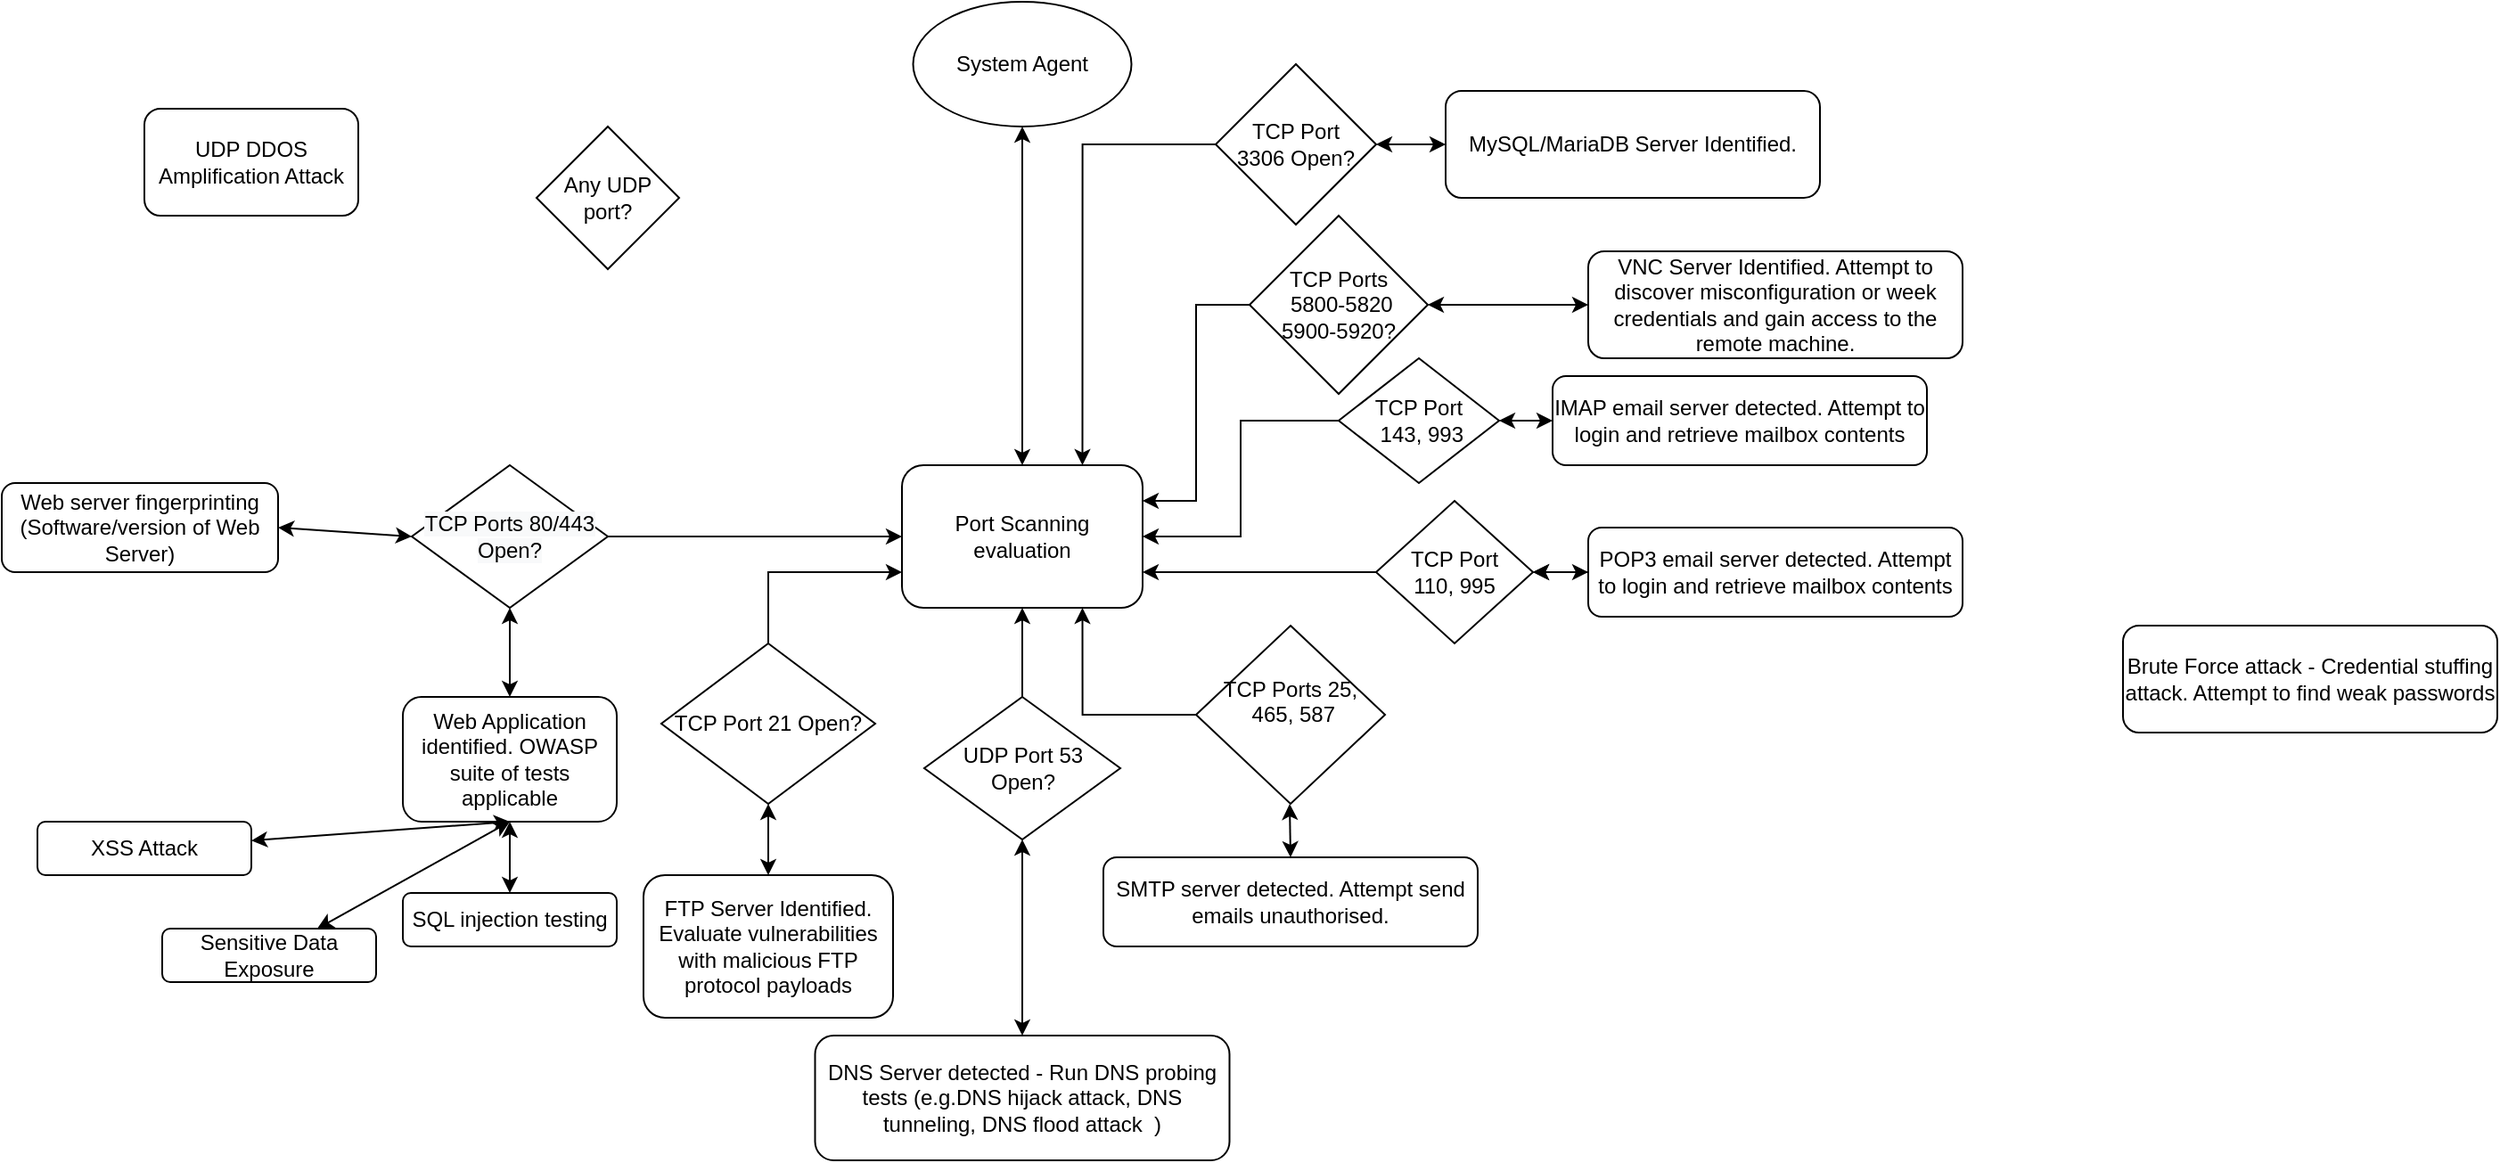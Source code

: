 <mxfile version="13.10.1" type="github">
  <diagram id="DchAP9sOTFPFpCIIkn_s" name="Page-1">
    <mxGraphModel dx="2061" dy="1606" grid="1" gridSize="10" guides="1" tooltips="1" connect="1" arrows="1" fold="1" page="1" pageScale="1" pageWidth="827" pageHeight="1169" math="0" shadow="0">
      <root>
        <mxCell id="0" />
        <mxCell id="1" parent="0" />
        <mxCell id="s764aHb25zaueQciMdZv-1" value="System Agent" style="ellipse;whiteSpace=wrap;html=1;" parent="1" vertex="1">
          <mxGeometry x="221.25" y="-190" width="122.5" height="70" as="geometry" />
        </mxCell>
        <mxCell id="s764aHb25zaueQciMdZv-3" value="Port Scanning evaluation" style="rounded=1;whiteSpace=wrap;html=1;" parent="1" vertex="1">
          <mxGeometry x="215" y="70" width="135" height="80" as="geometry" />
        </mxCell>
        <mxCell id="s764aHb25zaueQciMdZv-4" value="" style="endArrow=classic;startArrow=classic;html=1;entryX=0.5;entryY=1;entryDx=0;entryDy=0;exitX=0.5;exitY=0;exitDx=0;exitDy=0;" parent="1" source="s764aHb25zaueQciMdZv-3" target="s764aHb25zaueQciMdZv-1" edge="1">
          <mxGeometry width="50" height="50" relative="1" as="geometry">
            <mxPoint x="380" y="220" as="sourcePoint" />
            <mxPoint x="430" y="170" as="targetPoint" />
          </mxGeometry>
        </mxCell>
        <mxCell id="s764aHb25zaueQciMdZv-7" value="Web Application identified. OWASP suite of tests applicable" style="rounded=1;whiteSpace=wrap;html=1;" parent="1" vertex="1">
          <mxGeometry x="-65" y="200" width="120" height="70" as="geometry" />
        </mxCell>
        <mxCell id="s764aHb25zaueQciMdZv-8" value="" style="endArrow=classic;startArrow=classic;html=1;exitX=0.5;exitY=0;exitDx=0;exitDy=0;entryX=0.5;entryY=1;entryDx=0;entryDy=0;" parent="1" source="s764aHb25zaueQciMdZv-7" target="s764aHb25zaueQciMdZv-23" edge="1">
          <mxGeometry width="50" height="50" relative="1" as="geometry">
            <mxPoint x="190" y="250" as="sourcePoint" />
            <mxPoint x="100" y="280" as="targetPoint" />
          </mxGeometry>
        </mxCell>
        <mxCell id="s764aHb25zaueQciMdZv-9" value="SQL injection testing" style="rounded=1;whiteSpace=wrap;html=1;" parent="1" vertex="1">
          <mxGeometry x="-65" y="310" width="120" height="30" as="geometry" />
        </mxCell>
        <mxCell id="s764aHb25zaueQciMdZv-10" value="XSS Attack" style="rounded=1;whiteSpace=wrap;html=1;" parent="1" vertex="1">
          <mxGeometry x="-270" y="270" width="120" height="30" as="geometry" />
        </mxCell>
        <mxCell id="s764aHb25zaueQciMdZv-11" value="Sensitive Data Exposure" style="rounded=1;whiteSpace=wrap;html=1;" parent="1" vertex="1">
          <mxGeometry x="-200" y="330" width="120" height="30" as="geometry" />
        </mxCell>
        <mxCell id="s764aHb25zaueQciMdZv-13" value="" style="endArrow=classic;startArrow=classic;html=1;entryX=0.5;entryY=1;entryDx=0;entryDy=0;" parent="1" source="s764aHb25zaueQciMdZv-10" target="s764aHb25zaueQciMdZv-7" edge="1">
          <mxGeometry width="50" height="50" relative="1" as="geometry">
            <mxPoint x="360" y="420" as="sourcePoint" />
            <mxPoint x="360" y="390" as="targetPoint" />
          </mxGeometry>
        </mxCell>
        <mxCell id="s764aHb25zaueQciMdZv-15" value="" style="endArrow=classic;startArrow=classic;html=1;entryX=0.5;entryY=1;entryDx=0;entryDy=0;" parent="1" source="s764aHb25zaueQciMdZv-11" target="s764aHb25zaueQciMdZv-7" edge="1">
          <mxGeometry width="50" height="50" relative="1" as="geometry">
            <mxPoint x="183.333" y="420" as="sourcePoint" />
            <mxPoint x="190" y="390" as="targetPoint" />
          </mxGeometry>
        </mxCell>
        <mxCell id="s764aHb25zaueQciMdZv-16" value="" style="endArrow=classic;startArrow=classic;html=1;entryX=0.5;entryY=0;entryDx=0;entryDy=0;exitX=0.5;exitY=1;exitDx=0;exitDy=0;" parent="1" source="s764aHb25zaueQciMdZv-7" target="s764aHb25zaueQciMdZv-9" edge="1">
          <mxGeometry width="50" height="50" relative="1" as="geometry">
            <mxPoint x="264.118" y="460" as="sourcePoint" />
            <mxPoint x="190" y="390" as="targetPoint" />
          </mxGeometry>
        </mxCell>
        <mxCell id="s764aHb25zaueQciMdZv-17" value="Web server fingerprinting (Software/version of Web Server)" style="rounded=1;whiteSpace=wrap;html=1;" parent="1" vertex="1">
          <mxGeometry x="-290" y="80" width="155" height="50" as="geometry" />
        </mxCell>
        <mxCell id="s764aHb25zaueQciMdZv-18" value="" style="endArrow=classic;startArrow=classic;html=1;exitX=1;exitY=0.5;exitDx=0;exitDy=0;entryX=0;entryY=0.5;entryDx=0;entryDy=0;" parent="1" source="s764aHb25zaueQciMdZv-17" target="s764aHb25zaueQciMdZv-23" edge="1">
          <mxGeometry width="50" height="50" relative="1" as="geometry">
            <mxPoint x="190" y="320" as="sourcePoint" />
            <mxPoint x="100" y="280" as="targetPoint" />
          </mxGeometry>
        </mxCell>
        <mxCell id="s764aHb25zaueQciMdZv-20" value="FTP Server Identified. Evaluate vulnerabilities with malicious FTP protocol payloads" style="rounded=1;whiteSpace=wrap;html=1;" parent="1" vertex="1">
          <mxGeometry x="70" y="300" width="140" height="80" as="geometry" />
        </mxCell>
        <mxCell id="s764aHb25zaueQciMdZv-22" value="" style="endArrow=classic;startArrow=classic;html=1;entryX=0.5;entryY=1;entryDx=0;entryDy=0;exitX=0.5;exitY=0;exitDx=0;exitDy=0;" parent="1" source="s764aHb25zaueQciMdZv-20" target="s764aHb25zaueQciMdZv-26" edge="1">
          <mxGeometry width="50" height="50" relative="1" as="geometry">
            <mxPoint x="320" y="250" as="sourcePoint" />
            <mxPoint x="310" y="250" as="targetPoint" />
          </mxGeometry>
        </mxCell>
        <mxCell id="AUVioqDt2yypRba_NBfS-2" style="edgeStyle=orthogonalEdgeStyle;rounded=0;orthogonalLoop=1;jettySize=auto;html=1;exitX=1;exitY=0.5;exitDx=0;exitDy=0;entryX=0;entryY=0.5;entryDx=0;entryDy=0;" edge="1" parent="1" source="s764aHb25zaueQciMdZv-23" target="s764aHb25zaueQciMdZv-3">
          <mxGeometry relative="1" as="geometry" />
        </mxCell>
        <mxCell id="s764aHb25zaueQciMdZv-23" value="&lt;span style=&quot;color: rgb(0 , 0 , 0) ; font-family: &amp;#34;helvetica&amp;#34; ; font-size: 12px ; font-style: normal ; font-weight: 400 ; letter-spacing: normal ; text-align: center ; text-indent: 0px ; text-transform: none ; word-spacing: 0px ; background-color: rgb(248 , 249 , 250) ; display: inline ; float: none&quot;&gt;TCP Ports 80/443 Open?&lt;/span&gt;" style="rhombus;whiteSpace=wrap;html=1;" parent="1" vertex="1">
          <mxGeometry x="-60" y="70" width="110" height="80" as="geometry" />
        </mxCell>
        <mxCell id="AUVioqDt2yypRba_NBfS-3" style="edgeStyle=orthogonalEdgeStyle;rounded=0;orthogonalLoop=1;jettySize=auto;html=1;exitX=0.5;exitY=0;exitDx=0;exitDy=0;entryX=0;entryY=0.75;entryDx=0;entryDy=0;" edge="1" parent="1" source="s764aHb25zaueQciMdZv-26" target="s764aHb25zaueQciMdZv-3">
          <mxGeometry relative="1" as="geometry" />
        </mxCell>
        <mxCell id="s764aHb25zaueQciMdZv-26" value="&lt;font face=&quot;helvetica&quot;&gt;TCP Port 21 Open?&lt;/font&gt;" style="rhombus;whiteSpace=wrap;html=1;" parent="1" vertex="1">
          <mxGeometry x="80" y="170" width="120" height="90" as="geometry" />
        </mxCell>
        <mxCell id="AUVioqDt2yypRba_NBfS-5" style="edgeStyle=orthogonalEdgeStyle;rounded=0;orthogonalLoop=1;jettySize=auto;html=1;exitX=0.5;exitY=0;exitDx=0;exitDy=0;entryX=0.5;entryY=1;entryDx=0;entryDy=0;" edge="1" parent="1" source="s764aHb25zaueQciMdZv-29" target="s764aHb25zaueQciMdZv-3">
          <mxGeometry relative="1" as="geometry" />
        </mxCell>
        <mxCell id="s764aHb25zaueQciMdZv-29" value="&lt;font face=&quot;helvetica&quot;&gt;UDP Port 53 &lt;br&gt;Open?&lt;/font&gt;" style="rhombus;whiteSpace=wrap;html=1;" parent="1" vertex="1">
          <mxGeometry x="227.5" y="200" width="110" height="80" as="geometry" />
        </mxCell>
        <mxCell id="s764aHb25zaueQciMdZv-30" value="DNS Server detected - Run DNS probing tests (e.g.DNS hijack attack,&amp;nbsp;DNS tunneling,&amp;nbsp;DNS flood attack &amp;nbsp;)" style="rounded=1;whiteSpace=wrap;html=1;" parent="1" vertex="1">
          <mxGeometry x="166.25" y="390" width="232.5" height="70" as="geometry" />
        </mxCell>
        <mxCell id="AUVioqDt2yypRba_NBfS-7" style="edgeStyle=orthogonalEdgeStyle;rounded=0;orthogonalLoop=1;jettySize=auto;html=1;exitX=0;exitY=0.5;exitDx=0;exitDy=0;entryX=0.75;entryY=1;entryDx=0;entryDy=0;" edge="1" parent="1" source="s764aHb25zaueQciMdZv-31" target="s764aHb25zaueQciMdZv-3">
          <mxGeometry relative="1" as="geometry" />
        </mxCell>
        <mxCell id="s764aHb25zaueQciMdZv-31" value="&lt;font face=&quot;helvetica&quot;&gt;TCP Ports 25,&lt;br&gt;&amp;nbsp;465, 587&lt;br&gt;&amp;nbsp;&lt;/font&gt;&lt;span style=&quot;color: rgba(0 , 0 , 0 , 0) ; font-family: monospace ; font-size: 0px&quot;&gt;%3CmxGraphModel%3E%3Croot%3E%3CmxCell%20id%3D%220%22%2F%3E%3CmxCell%20id%3D%221%22%20parent%3D%220%22%2F%3E%3CmxCell%20id%3D%222%22%20value%3D%22%26lt%3Bfont%20face%3D%26quot%3Bhelvetica%26quot%3B%26gt%3BUDP%20Port%2053%20%26lt%3Bbr%26gt%3BOpen%3F%26lt%3B%2Ffont%26gt%3B%22%20style%3D%22rhombus%3BwhiteSpace%3Dwrap%3Bhtml%3D1%3B%22%20vertex%3D%221%22%20parent%3D%221%22%3E%3CmxGeometry%20x%3D%22380%22%20y%3D%22210%22%20width%3D%2280%22%20height%3D%2260%22%20as%3D%22geometry%22%2F%3E%3C%2FmxCell%3E%3C%2Froot%3E%3C%2FmxGraphModel%3E&lt;/span&gt;&lt;span style=&quot;color: rgba(0 , 0 , 0 , 0) ; font-family: monospace ; font-size: 0px&quot;&gt;%3CmxGraphModel%3E%3Croot%3E%3CmxCell%20id%3D%220%22%2F%3E%3CmxCell%20id%3D%221%22%20parent%3D%220%22%2F%3E%3CmxCell%20id%3D%222%22%20value%3D%22%26lt%3Bfont%20face%3D%26quot%3Bhelvetica%26quot%3B%26gt%3BUDP%20Port%2053%20%26lt%3Bbr%26gt%3BOpen%3F%26lt%3B%2Ffont%26gt%3B%22%20style%3D%22rhombus%3BwhiteSpace%3Dwrap%3Bhtml%3D1%3B%22%20vertex%3D%221%22%20parent%3D%221%22%3E%3CmxGeometry%20x%3D%22380%22%20y%3D%22210%22%20width%3D%2280%22%20height%3D%2260%22%20as%3D%22geometry%22%2F%3E%3C%2FmxCell%3E%3C%2Froot%3E%3C%2FmxGraphModel%3E&lt;/span&gt;" style="rhombus;whiteSpace=wrap;html=1;" parent="1" vertex="1">
          <mxGeometry x="380" y="160" width="106" height="100" as="geometry" />
        </mxCell>
        <mxCell id="s764aHb25zaueQciMdZv-32" value="SMTP server detected. Attempt send emails unauthorised." style="rounded=1;whiteSpace=wrap;html=1;" parent="1" vertex="1">
          <mxGeometry x="328" y="290" width="210" height="50" as="geometry" />
        </mxCell>
        <mxCell id="AUVioqDt2yypRba_NBfS-12" style="edgeStyle=orthogonalEdgeStyle;rounded=0;orthogonalLoop=1;jettySize=auto;html=1;exitX=0;exitY=0.5;exitDx=0;exitDy=0;entryX=1;entryY=0.75;entryDx=0;entryDy=0;" edge="1" parent="1" source="s764aHb25zaueQciMdZv-33" target="s764aHb25zaueQciMdZv-3">
          <mxGeometry relative="1" as="geometry" />
        </mxCell>
        <mxCell id="s764aHb25zaueQciMdZv-33" value="&lt;font face=&quot;helvetica&quot;&gt;TCP Port &lt;br&gt;110, 995&lt;/font&gt;" style="rhombus;whiteSpace=wrap;html=1;" parent="1" vertex="1">
          <mxGeometry x="481" y="90" width="88" height="80" as="geometry" />
        </mxCell>
        <mxCell id="AUVioqDt2yypRba_NBfS-18" value="" style="edgeStyle=orthogonalEdgeStyle;rounded=0;orthogonalLoop=1;jettySize=auto;html=1;" edge="1" parent="1" source="s764aHb25zaueQciMdZv-34" target="s764aHb25zaueQciMdZv-33">
          <mxGeometry relative="1" as="geometry" />
        </mxCell>
        <mxCell id="s764aHb25zaueQciMdZv-34" value="POP3 email server detected. Attempt to login and retrieve mailbox contents" style="rounded=1;whiteSpace=wrap;html=1;" parent="1" vertex="1">
          <mxGeometry x="600" y="105" width="210" height="50" as="geometry" />
        </mxCell>
        <mxCell id="AUVioqDt2yypRba_NBfS-15" style="edgeStyle=orthogonalEdgeStyle;rounded=0;orthogonalLoop=1;jettySize=auto;html=1;exitX=0;exitY=0.5;exitDx=0;exitDy=0;entryX=1;entryY=0.5;entryDx=0;entryDy=0;" edge="1" parent="1" source="s764aHb25zaueQciMdZv-35" target="s764aHb25zaueQciMdZv-3">
          <mxGeometry relative="1" as="geometry" />
        </mxCell>
        <mxCell id="s764aHb25zaueQciMdZv-35" value="&lt;font face=&quot;helvetica&quot;&gt;TCP Port&lt;br&gt;&amp;nbsp;143, 993&lt;/font&gt;" style="rhombus;whiteSpace=wrap;html=1;" parent="1" vertex="1">
          <mxGeometry x="460" y="10" width="90" height="70" as="geometry" />
        </mxCell>
        <mxCell id="s764aHb25zaueQciMdZv-36" value="IMAP email server detected. Attempt to login and retrieve mailbox contents" style="rounded=1;whiteSpace=wrap;html=1;" parent="1" vertex="1">
          <mxGeometry x="580" y="20" width="210" height="50" as="geometry" />
        </mxCell>
        <mxCell id="s764aHb25zaueQciMdZv-38" value="Any UDP port?" style="rhombus;whiteSpace=wrap;html=1;" parent="1" vertex="1">
          <mxGeometry x="10" y="-120" width="80" height="80" as="geometry" />
        </mxCell>
        <mxCell id="s764aHb25zaueQciMdZv-39" value="UDP DDOS Amplification Attack" style="rounded=1;whiteSpace=wrap;html=1;" parent="1" vertex="1">
          <mxGeometry x="-210" y="-130" width="120" height="60" as="geometry" />
        </mxCell>
        <mxCell id="AUVioqDt2yypRba_NBfS-19" style="edgeStyle=orthogonalEdgeStyle;rounded=0;orthogonalLoop=1;jettySize=auto;html=1;exitX=0;exitY=0.5;exitDx=0;exitDy=0;entryX=1;entryY=0.25;entryDx=0;entryDy=0;" edge="1" parent="1" source="s764aHb25zaueQciMdZv-40" target="s764aHb25zaueQciMdZv-3">
          <mxGeometry relative="1" as="geometry" />
        </mxCell>
        <mxCell id="s764aHb25zaueQciMdZv-40" value="&lt;font face=&quot;helvetica&quot;&gt;TCP Ports&lt;br&gt;&amp;nbsp;5800-5820&lt;br&gt;5900-5920?&lt;br&gt;&lt;/font&gt;" style="rhombus;whiteSpace=wrap;html=1;" parent="1" vertex="1">
          <mxGeometry x="410" y="-70" width="100" height="100" as="geometry" />
        </mxCell>
        <mxCell id="s764aHb25zaueQciMdZv-42" value="VNC Server Identified. Attempt to discover misconfiguration or week credentials and gain access to the remote machine." style="rounded=1;whiteSpace=wrap;html=1;" parent="1" vertex="1">
          <mxGeometry x="600" y="-50" width="210" height="60" as="geometry" />
        </mxCell>
        <mxCell id="s764aHb25zaueQciMdZv-43" value="Brute Force attack - Credential stuffing attack. Attempt to find weak passwords" style="rounded=1;whiteSpace=wrap;html=1;" parent="1" vertex="1">
          <mxGeometry x="900" y="160" width="210" height="60" as="geometry" />
        </mxCell>
        <mxCell id="AUVioqDt2yypRba_NBfS-23" style="edgeStyle=orthogonalEdgeStyle;rounded=0;orthogonalLoop=1;jettySize=auto;html=1;exitX=0.5;exitY=1;exitDx=0;exitDy=0;entryX=0.75;entryY=0;entryDx=0;entryDy=0;" edge="1" parent="1" source="s764aHb25zaueQciMdZv-44" target="s764aHb25zaueQciMdZv-3">
          <mxGeometry relative="1" as="geometry" />
        </mxCell>
        <mxCell id="s764aHb25zaueQciMdZv-44" value="&lt;font face=&quot;helvetica&quot;&gt;TCP Port &lt;br&gt;3306 Open?&lt;br&gt;&lt;/font&gt;" style="rhombus;whiteSpace=wrap;html=1;direction=south;" parent="1" vertex="1">
          <mxGeometry x="391" y="-155" width="90" height="90" as="geometry" />
        </mxCell>
        <mxCell id="s764aHb25zaueQciMdZv-45" value="MySQL/MariaDB Server Identified." style="rounded=1;whiteSpace=wrap;html=1;" parent="1" vertex="1">
          <mxGeometry x="520" y="-140" width="210" height="60" as="geometry" />
        </mxCell>
        <mxCell id="AUVioqDt2yypRba_NBfS-9" value="" style="endArrow=classic;startArrow=classic;html=1;entryX=0.5;entryY=1;entryDx=0;entryDy=0;" edge="1" parent="1" source="s764aHb25zaueQciMdZv-30" target="s764aHb25zaueQciMdZv-29">
          <mxGeometry width="50" height="50" relative="1" as="geometry">
            <mxPoint x="150" y="310" as="sourcePoint" />
            <mxPoint x="150" y="270" as="targetPoint" />
          </mxGeometry>
        </mxCell>
        <mxCell id="AUVioqDt2yypRba_NBfS-10" value="" style="endArrow=classic;startArrow=classic;html=1;entryX=0.5;entryY=1;entryDx=0;entryDy=0;exitX=0.5;exitY=0;exitDx=0;exitDy=0;" edge="1" parent="1" source="s764aHb25zaueQciMdZv-32">
          <mxGeometry width="50" height="50" relative="1" as="geometry">
            <mxPoint x="440" y="380" as="sourcePoint" />
            <mxPoint x="432.5" y="260" as="targetPoint" />
          </mxGeometry>
        </mxCell>
        <mxCell id="AUVioqDt2yypRba_NBfS-14" value="" style="endArrow=classic;startArrow=classic;html=1;entryX=1;entryY=0.5;entryDx=0;entryDy=0;exitX=0;exitY=0.5;exitDx=0;exitDy=0;" edge="1" parent="1" source="s764aHb25zaueQciMdZv-34" target="s764aHb25zaueQciMdZv-33">
          <mxGeometry width="50" height="50" relative="1" as="geometry">
            <mxPoint x="443" y="300" as="sourcePoint" />
            <mxPoint x="442.5" y="270" as="targetPoint" />
          </mxGeometry>
        </mxCell>
        <mxCell id="AUVioqDt2yypRba_NBfS-17" value="" style="endArrow=classic;startArrow=classic;html=1;entryX=1;entryY=0.5;entryDx=0;entryDy=0;exitX=0;exitY=0.5;exitDx=0;exitDy=0;" edge="1" parent="1" source="s764aHb25zaueQciMdZv-36" target="s764aHb25zaueQciMdZv-35">
          <mxGeometry width="50" height="50" relative="1" as="geometry">
            <mxPoint x="610" y="140" as="sourcePoint" />
            <mxPoint x="579" y="140" as="targetPoint" />
          </mxGeometry>
        </mxCell>
        <mxCell id="AUVioqDt2yypRba_NBfS-20" value="" style="endArrow=classic;startArrow=classic;html=1;entryX=1;entryY=0.5;entryDx=0;entryDy=0;exitX=0;exitY=0.5;exitDx=0;exitDy=0;" edge="1" parent="1" source="s764aHb25zaueQciMdZv-42" target="s764aHb25zaueQciMdZv-40">
          <mxGeometry width="50" height="50" relative="1" as="geometry">
            <mxPoint x="590" y="55" as="sourcePoint" />
            <mxPoint x="560" y="55" as="targetPoint" />
          </mxGeometry>
        </mxCell>
        <mxCell id="AUVioqDt2yypRba_NBfS-22" value="" style="endArrow=classic;startArrow=classic;html=1;entryX=0.5;entryY=0;entryDx=0;entryDy=0;" edge="1" parent="1" source="s764aHb25zaueQciMdZv-45" target="s764aHb25zaueQciMdZv-44">
          <mxGeometry width="50" height="50" relative="1" as="geometry">
            <mxPoint x="610" y="-10" as="sourcePoint" />
            <mxPoint x="520" y="-10" as="targetPoint" />
          </mxGeometry>
        </mxCell>
      </root>
    </mxGraphModel>
  </diagram>
</mxfile>
